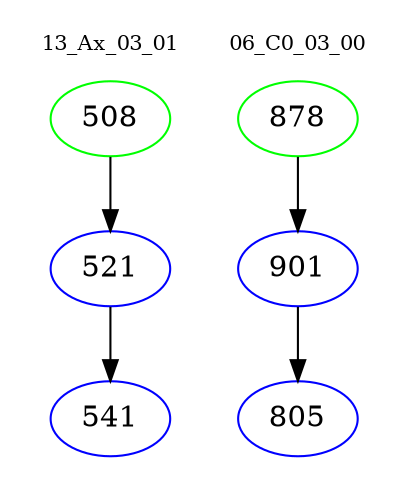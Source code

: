 digraph{
subgraph cluster_0 {
color = white
label = "13_Ax_03_01";
fontsize=10;
T0_508 [label="508", color="green"]
T0_508 -> T0_521 [color="black"]
T0_521 [label="521", color="blue"]
T0_521 -> T0_541 [color="black"]
T0_541 [label="541", color="blue"]
}
subgraph cluster_1 {
color = white
label = "06_C0_03_00";
fontsize=10;
T1_878 [label="878", color="green"]
T1_878 -> T1_901 [color="black"]
T1_901 [label="901", color="blue"]
T1_901 -> T1_805 [color="black"]
T1_805 [label="805", color="blue"]
}
}
